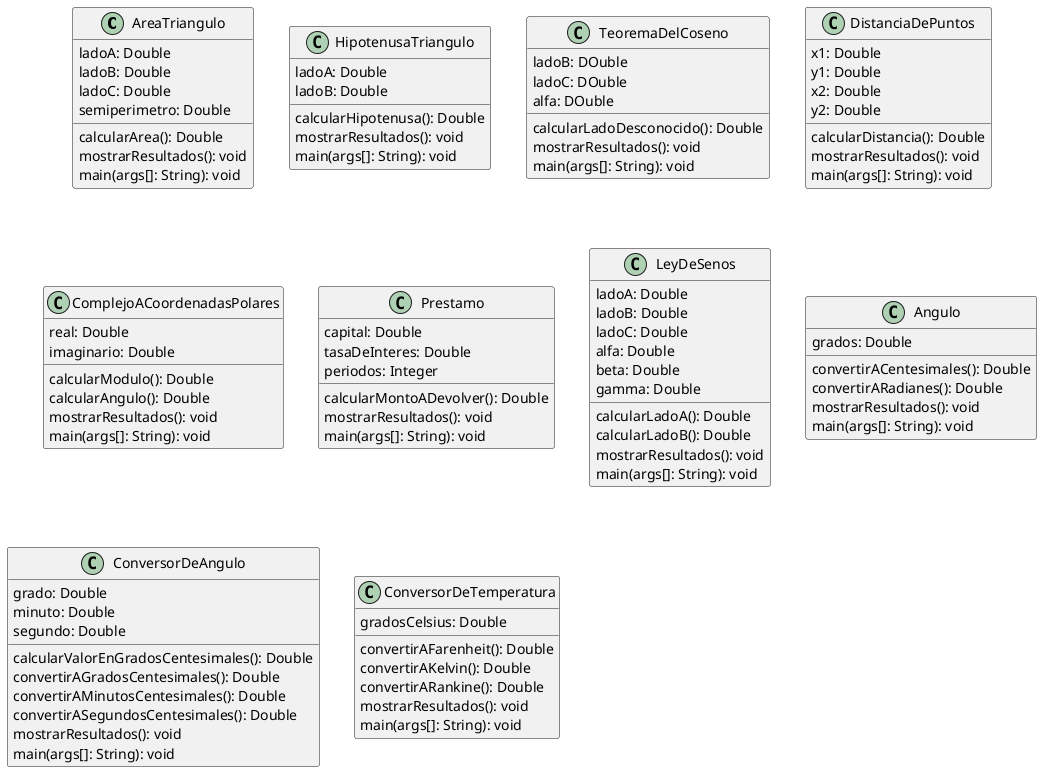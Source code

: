 @startuml y
' 1.11
class AreaTriangulo {
  ladoA: Double
  ladoB: Double
  ladoC: Double
  semiperimetro: Double
  calcularArea(): Double
  mostrarResultados(): void
  main(args[]: String): void
}

' 1.12
class HipotenusaTriangulo {
  ladoA: Double
  ladoB: Double
  calcularHipotenusa(): Double
  mostrarResultados(): void
  main(args[]: String): void
}
' 1.13
class TeoremaDelCoseno {
  ladoB: DOuble
  ladoC: DOuble
  alfa: DOuble
  calcularLadoDesconocido(): Double
  mostrarResultados(): void
  main(args[]: String): void
}

' 1.14
class DistanciaDePuntos {
  x1: Double
  y1: Double
  x2: Double
  y2: Double
  calcularDistancia(): Double
  mostrarResultados(): void
  main(args[]: String): void
}

' 1.15
class ComplejoACoordenadasPolares {
  real: Double
  imaginario: Double
  calcularModulo(): Double
  calcularAngulo(): Double
  mostrarResultados(): void
  main(args[]: String): void
}
' 1.16
class Prestamo {
  capital: Double
  tasaDeInteres: Double
  periodos: Integer
  calcularMontoADevolver(): Double
  mostrarResultados(): void
  main(args[]: String): void
}
' 1.17
class LeyDeSenos {
  ladoA: Double
  ladoB: Double
  ladoC: Double
  alfa: Double
  beta: Double
  gamma: Double
  calcularLadoA(): Double 
  calcularLadoB(): Double 
  mostrarResultados(): void
  main(args[]: String): void
}

' 1.18
class Angulo {
  grados: Double
  convertirACentesimales(): Double
  convertirARadianes(): Double
  mostrarResultados(): void
  main(args[]: String): void
}

' 1.19
class ConversorDeAngulo {
  grado: Double 
  minuto: Double
  segundo: Double
  calcularValorEnGradosCentesimales(): Double
  convertirAGradosCentesimales(): Double
  convertirAMinutosCentesimales(): Double
  convertirASegundosCentesimales(): Double
  mostrarResultados(): void
  main(args[]: String): void
}
' 1.20
class ConversorDeTemperatura {
  gradosCelsius: Double
  convertirAFarenheit(): Double
  convertirAKelvin(): Double
  convertirARankine(): Double
  mostrarResultados(): void
  main(args[]: String): void
}
@enduml